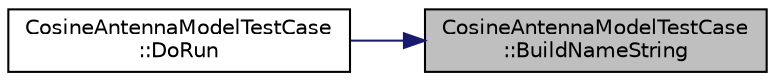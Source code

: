 digraph "CosineAntennaModelTestCase::BuildNameString"
{
 // LATEX_PDF_SIZE
  edge [fontname="Helvetica",fontsize="10",labelfontname="Helvetica",labelfontsize="10"];
  node [fontname="Helvetica",fontsize="10",shape=record];
  rankdir="RL";
  Node1 [label="CosineAntennaModelTestCase\l::BuildNameString",height=0.2,width=0.4,color="black", fillcolor="grey75", style="filled", fontcolor="black",tooltip=" "];
  Node1 -> Node2 [dir="back",color="midnightblue",fontsize="10",style="solid",fontname="Helvetica"];
  Node2 [label="CosineAntennaModelTestCase\l::DoRun",height=0.2,width=0.4,color="black", fillcolor="white", style="filled",URL="$class_cosine_antenna_model_test_case.html#af5080960707daf23a44d2d68f73187f2",tooltip="Implementation to actually run this TestCase."];
}
